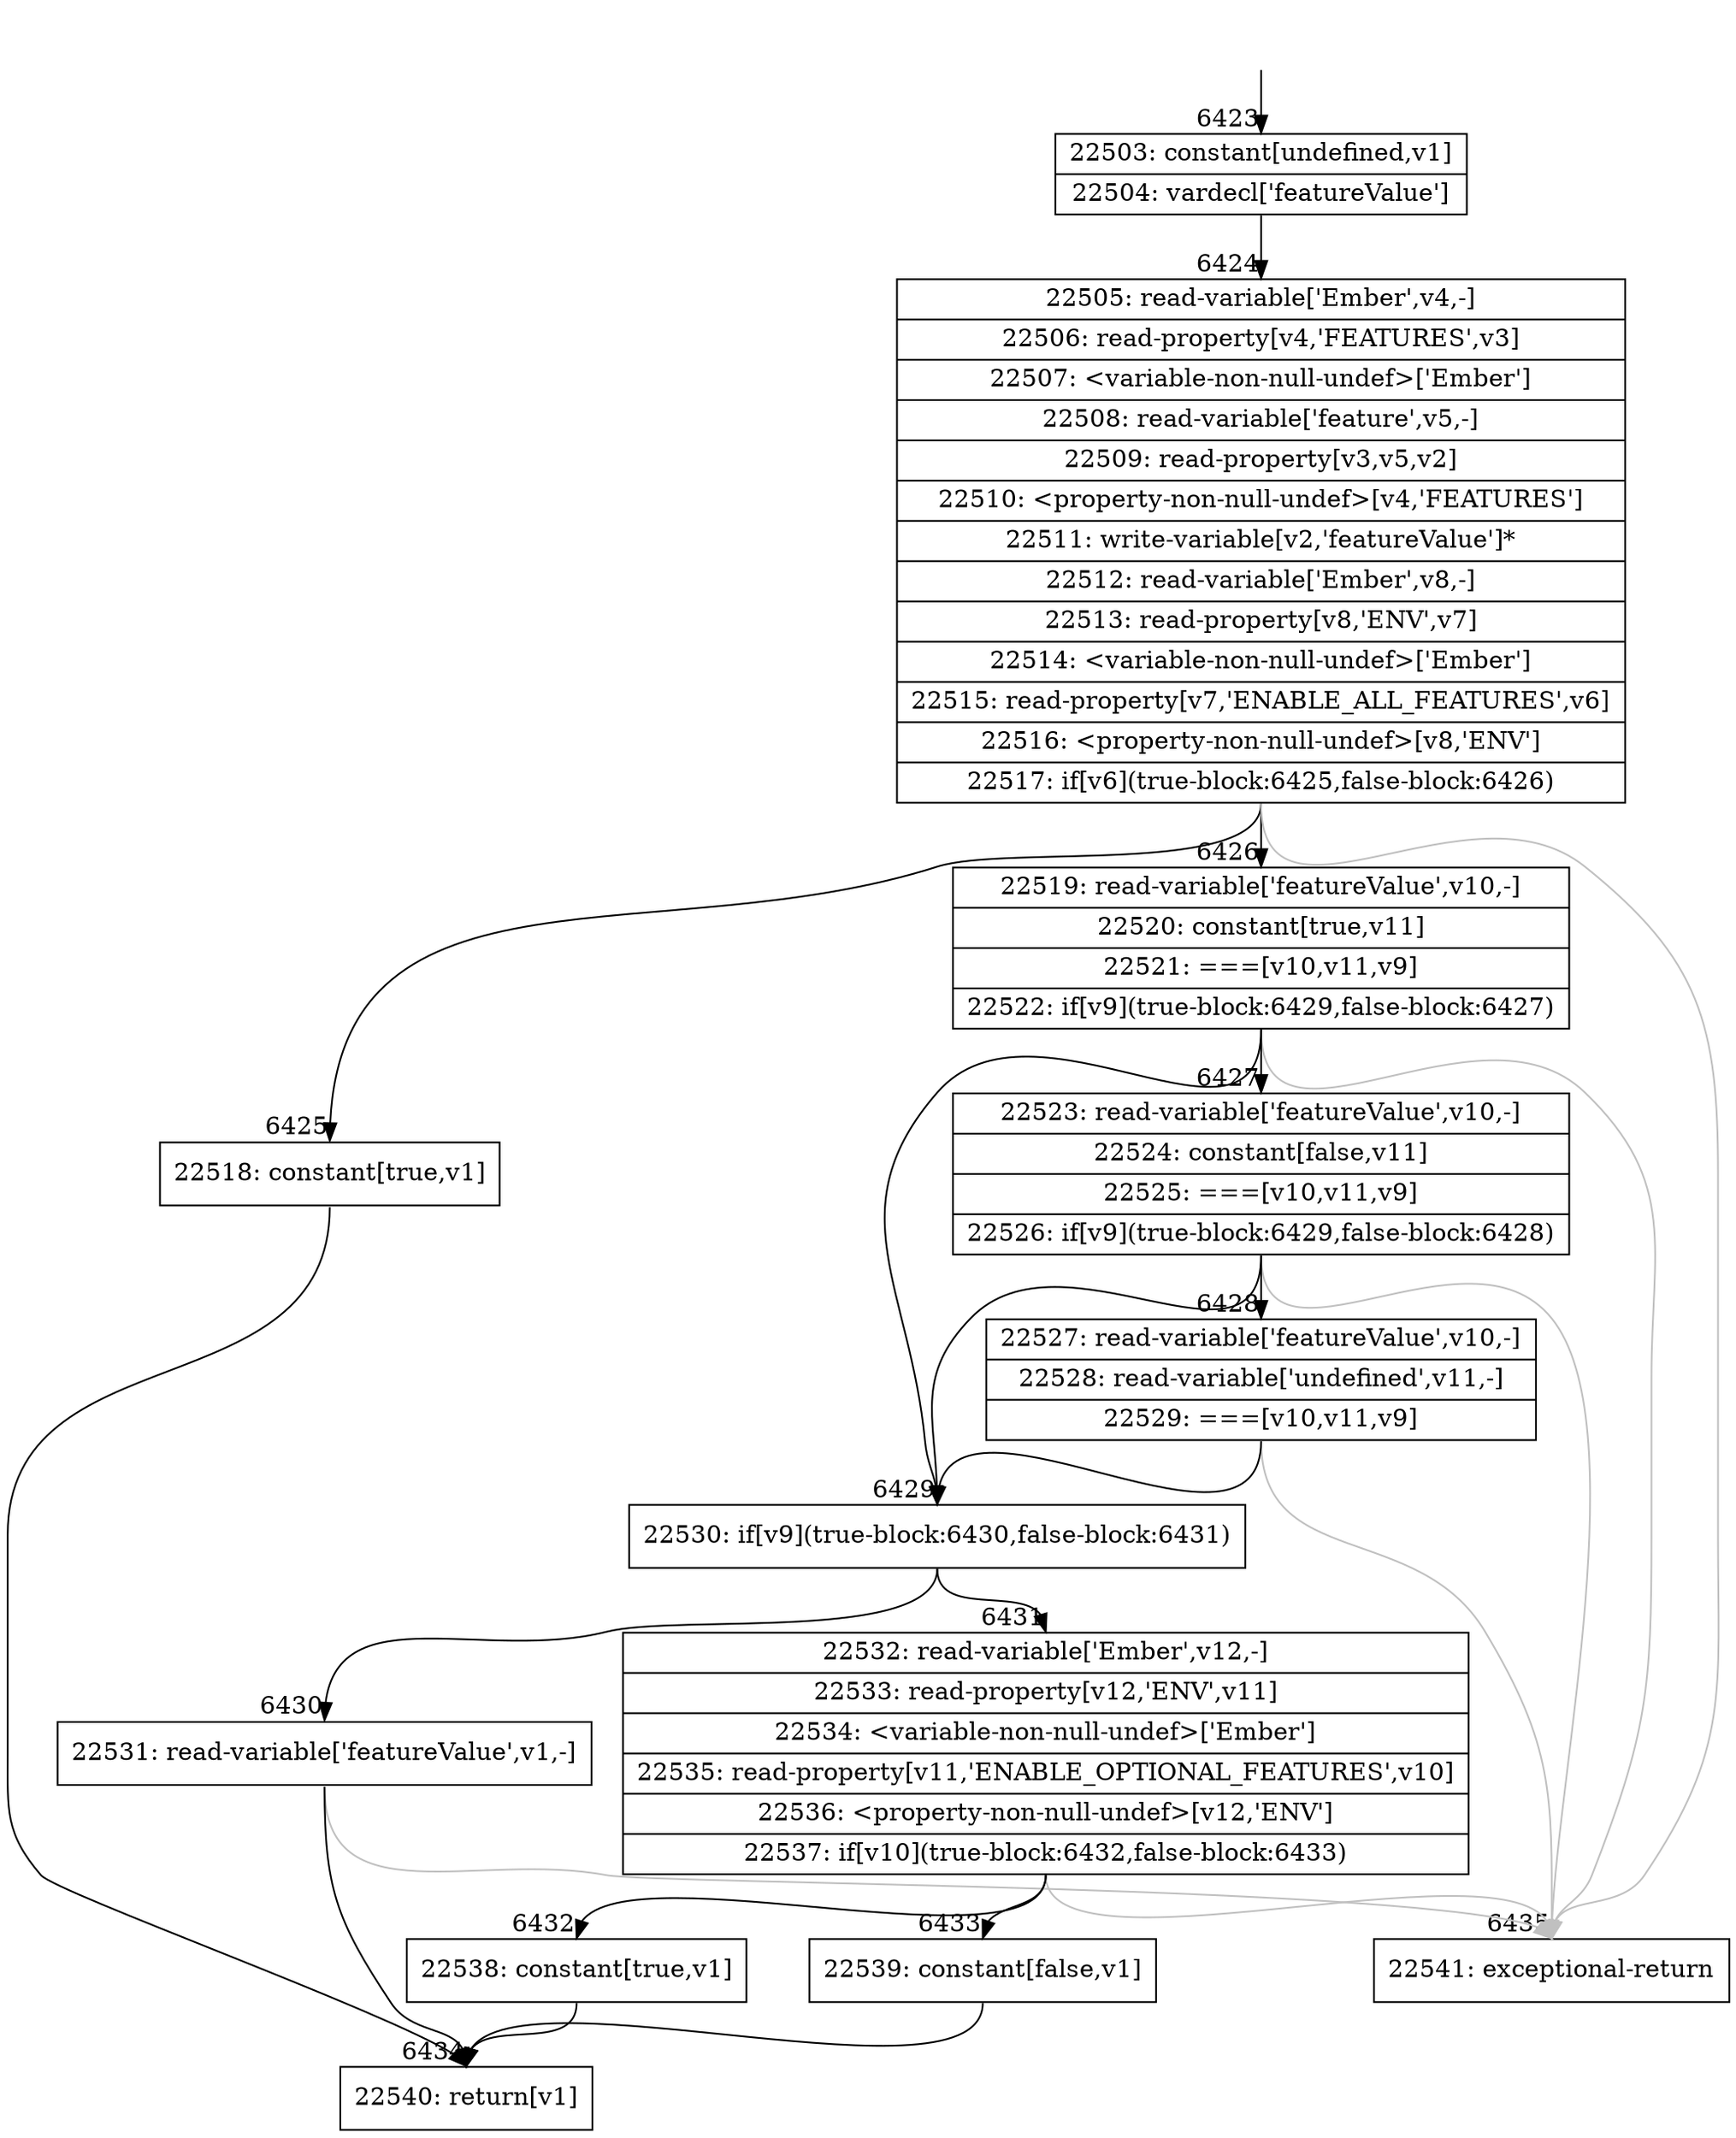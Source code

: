 digraph {
rankdir="TD"
BB_entry526[shape=none,label=""];
BB_entry526 -> BB6423 [tailport=s, headport=n, headlabel="    6423"]
BB6423 [shape=record label="{22503: constant[undefined,v1]|22504: vardecl['featureValue']}" ] 
BB6423 -> BB6424 [tailport=s, headport=n, headlabel="      6424"]
BB6424 [shape=record label="{22505: read-variable['Ember',v4,-]|22506: read-property[v4,'FEATURES',v3]|22507: \<variable-non-null-undef\>['Ember']|22508: read-variable['feature',v5,-]|22509: read-property[v3,v5,v2]|22510: \<property-non-null-undef\>[v4,'FEATURES']|22511: write-variable[v2,'featureValue']*|22512: read-variable['Ember',v8,-]|22513: read-property[v8,'ENV',v7]|22514: \<variable-non-null-undef\>['Ember']|22515: read-property[v7,'ENABLE_ALL_FEATURES',v6]|22516: \<property-non-null-undef\>[v8,'ENV']|22517: if[v6](true-block:6425,false-block:6426)}" ] 
BB6424 -> BB6425 [tailport=s, headport=n, headlabel="      6425"]
BB6424 -> BB6426 [tailport=s, headport=n, headlabel="      6426"]
BB6424 -> BB6435 [tailport=s, headport=n, color=gray, headlabel="      6435"]
BB6425 [shape=record label="{22518: constant[true,v1]}" ] 
BB6425 -> BB6434 [tailport=s, headport=n, headlabel="      6434"]
BB6426 [shape=record label="{22519: read-variable['featureValue',v10,-]|22520: constant[true,v11]|22521: ===[v10,v11,v9]|22522: if[v9](true-block:6429,false-block:6427)}" ] 
BB6426 -> BB6429 [tailport=s, headport=n, headlabel="      6429"]
BB6426 -> BB6427 [tailport=s, headport=n, headlabel="      6427"]
BB6426 -> BB6435 [tailport=s, headport=n, color=gray]
BB6427 [shape=record label="{22523: read-variable['featureValue',v10,-]|22524: constant[false,v11]|22525: ===[v10,v11,v9]|22526: if[v9](true-block:6429,false-block:6428)}" ] 
BB6427 -> BB6429 [tailport=s, headport=n]
BB6427 -> BB6428 [tailport=s, headport=n, headlabel="      6428"]
BB6427 -> BB6435 [tailport=s, headport=n, color=gray]
BB6428 [shape=record label="{22527: read-variable['featureValue',v10,-]|22528: read-variable['undefined',v11,-]|22529: ===[v10,v11,v9]}" ] 
BB6428 -> BB6429 [tailport=s, headport=n]
BB6428 -> BB6435 [tailport=s, headport=n, color=gray]
BB6429 [shape=record label="{22530: if[v9](true-block:6430,false-block:6431)}" ] 
BB6429 -> BB6430 [tailport=s, headport=n, headlabel="      6430"]
BB6429 -> BB6431 [tailport=s, headport=n, headlabel="      6431"]
BB6430 [shape=record label="{22531: read-variable['featureValue',v1,-]}" ] 
BB6430 -> BB6434 [tailport=s, headport=n]
BB6430 -> BB6435 [tailport=s, headport=n, color=gray]
BB6431 [shape=record label="{22532: read-variable['Ember',v12,-]|22533: read-property[v12,'ENV',v11]|22534: \<variable-non-null-undef\>['Ember']|22535: read-property[v11,'ENABLE_OPTIONAL_FEATURES',v10]|22536: \<property-non-null-undef\>[v12,'ENV']|22537: if[v10](true-block:6432,false-block:6433)}" ] 
BB6431 -> BB6432 [tailport=s, headport=n, headlabel="      6432"]
BB6431 -> BB6433 [tailport=s, headport=n, headlabel="      6433"]
BB6431 -> BB6435 [tailport=s, headport=n, color=gray]
BB6432 [shape=record label="{22538: constant[true,v1]}" ] 
BB6432 -> BB6434 [tailport=s, headport=n]
BB6433 [shape=record label="{22539: constant[false,v1]}" ] 
BB6433 -> BB6434 [tailport=s, headport=n]
BB6434 [shape=record label="{22540: return[v1]}" ] 
BB6435 [shape=record label="{22541: exceptional-return}" ] 
//#$~ 12044
}
